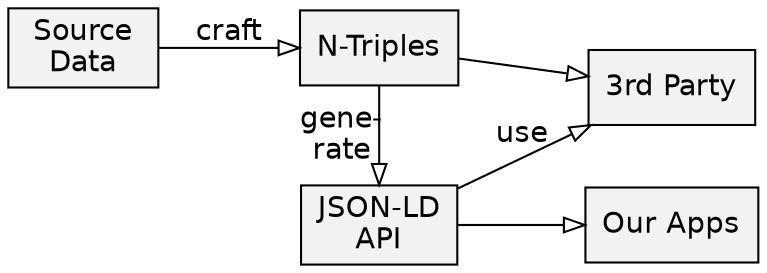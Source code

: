 digraph {
	rankdir=LR
	node[shape=box style=filled fillcolor=gray95 width=1 fontname=helvetica]
	graph[fontname=helvetica]
	edge[fontname=helvetica arrowhead=empty]
	
	db[label="Source\nData"]
	rdf[label="N-Triples"]
	json[label="JSON-LD\nAPI"]
	apps[label="Our Apps"]
	third[label="3rd Party"]
	
	db->rdf[label="craft"]
	rdf->json[label="gene-\nrate" constraint=false]
	json->apps
	json->third[label="use"]
	rdf->third 
}